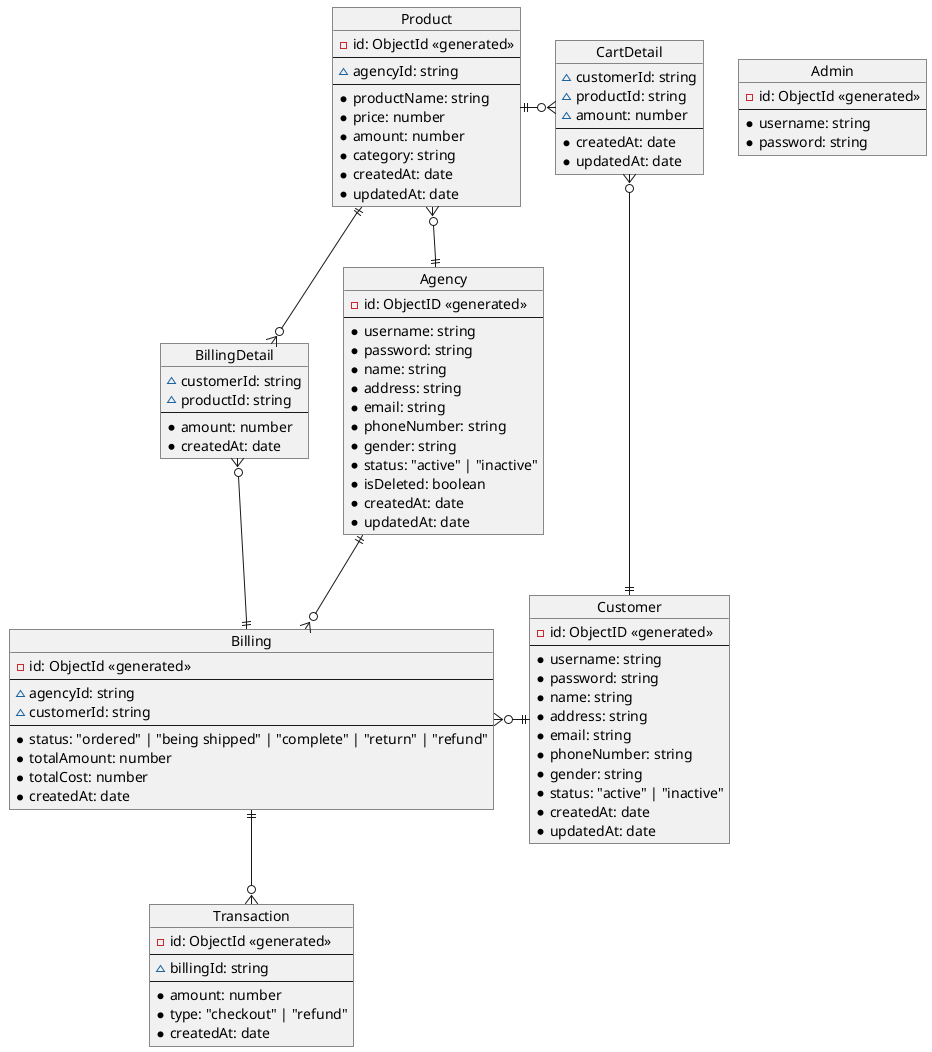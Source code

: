 @startuml ERD

object Customer {
  -id: ObjectID <<generated>>
  --
  *username: string
  *password: string
  *name: string
  *address: string
  *email: string
  *phoneNumber: string
  *gender: string
  *status: "active" | "inactive"
  *createdAt: date
  *updatedAt: date
}

object CartDetail {
  ~customerId: string
  ~productId: string
  ~amount: number
  --
  *createdAt: date
  *updatedAt: date
}

object Agency {
  -id: ObjectID <<generated>>
  --
  *username: string
  *password: string
  *name: string
  *address: string
  *email: string
  *phoneNumber: string
  *gender: string
  *status: "active" | "inactive"
  *isDeleted: boolean
  *createdAt: date
  *updatedAt: date
}

object Product {
  -id: ObjectId <<generated>>
  --
  ~agencyId: string
  --
  *productName: string
  *price: number
  *amount: number
  *category: string
  *createdAt: date
  *updatedAt: date
}

object Billing{
  -id: ObjectId <<generated>>
  --
  ~agencyId: string
  ~customerId: string
  --
  *status: "ordered" | "being shipped" | "complete" | "return" | "refund"
  *totalAmount: number
  *totalCost: number
  *createdAt: date
}
object BillingDetail {
  ~customerId: string
  ~productId: string
  --
  *amount: number
  *createdAt: date
}
object Transaction {
  -id: ObjectId <<generated>>
  --
  ~billingId: string
  --
  *amount: number
  *type: "checkout" | "refund"
  *createdAt: date
}


object Admin {
  -id: ObjectId <<generated>>
  --
  *username: string
  *password: string
}


Agency ||-right-o{ Billing
Agency ||-up-o{ Product
Billing }o-right-|| Customer

Product ||-right-o{ CartDetail
CartDetail }o-down-|| Customer

Product ||-down-o{ BillingDetail

Billing ||-up-o{ BillingDetail
Billing ||-down-o{ Transaction


@enduml
